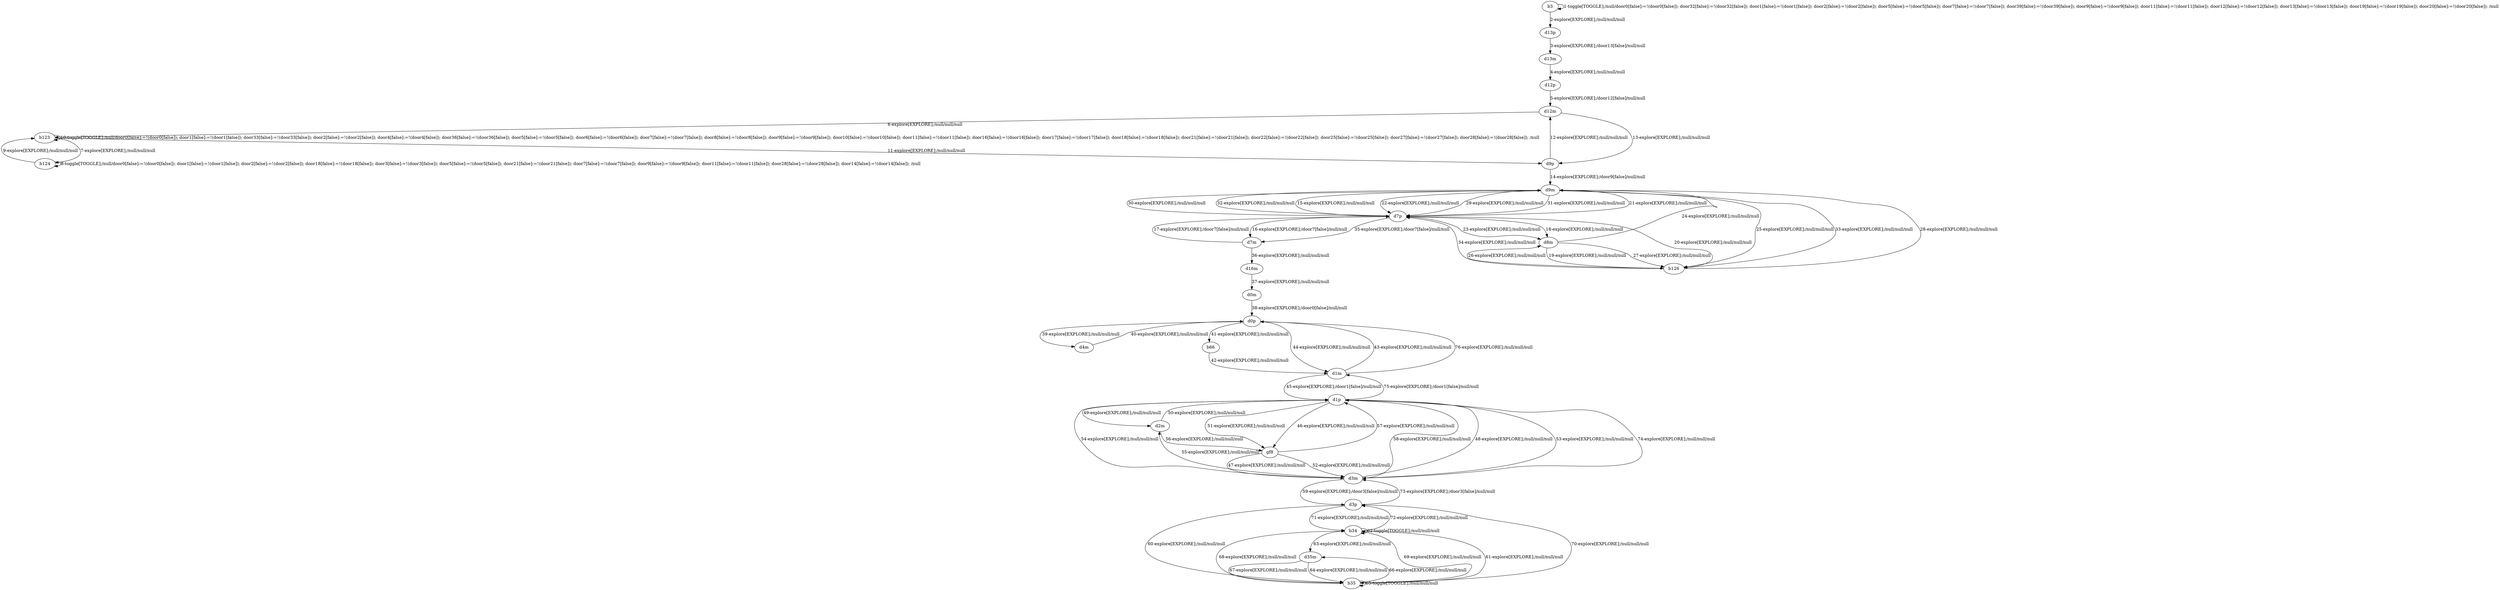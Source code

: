 # Total number of goals covered by this test: 1
# d1p --> d1m

digraph g {
"b3" -> "b3" [label = "1-toggle[TOGGLE];/null/door0[false]:=!(door0[false]); door32[false]:=!(door32[false]); door1[false]:=!(door1[false]); door2[false]:=!(door2[false]); door5[false]:=!(door5[false]); door7[false]:=!(door7[false]); door39[false]:=!(door39[false]); door9[false]:=!(door9[false]); door11[false]:=!(door11[false]); door12[false]:=!(door12[false]); door13[false]:=!(door13[false]); door19[false]:=!(door19[false]); door20[false]:=!(door20[false]); /null"];
"b3" -> "d13p" [label = "2-explore[EXPLORE];/null/null/null"];
"d13p" -> "d13m" [label = "3-explore[EXPLORE];/door13[false]/null/null"];
"d13m" -> "d12p" [label = "4-explore[EXPLORE];/null/null/null"];
"d12p" -> "d12m" [label = "5-explore[EXPLORE];/door12[false]/null/null"];
"d12m" -> "b123" [label = "6-explore[EXPLORE];/null/null/null"];
"b123" -> "b124" [label = "7-explore[EXPLORE];/null/null/null"];
"b124" -> "b124" [label = "8-toggle[TOGGLE];/null/door0[false]:=!(door0[false]); door1[false]:=!(door1[false]); door2[false]:=!(door2[false]); door18[false]:=!(door18[false]); door3[false]:=!(door3[false]); door5[false]:=!(door5[false]); door21[false]:=!(door21[false]); door7[false]:=!(door7[false]); door9[false]:=!(door9[false]); door11[false]:=!(door11[false]); door28[false]:=!(door28[false]); door14[false]:=!(door14[false]); /null"];
"b124" -> "b123" [label = "9-explore[EXPLORE];/null/null/null"];
"b123" -> "b123" [label = "10-toggle[TOGGLE];/null/door0[false]:=!(door0[false]); door1[false]:=!(door1[false]); door33[false]:=!(door33[false]); door2[false]:=!(door2[false]); door4[false]:=!(door4[false]); door36[false]:=!(door36[false]); door5[false]:=!(door5[false]); door6[false]:=!(door6[false]); door7[false]:=!(door7[false]); door8[false]:=!(door8[false]); door9[false]:=!(door9[false]); door10[false]:=!(door10[false]); door11[false]:=!(door11[false]); door16[false]:=!(door16[false]); door17[false]:=!(door17[false]); door18[false]:=!(door18[false]); door21[false]:=!(door21[false]); door22[false]:=!(door22[false]); door25[false]:=!(door25[false]); door27[false]:=!(door27[false]); door28[false]:=!(door28[false]); /null"];
"b123" -> "d9p" [label = "11-explore[EXPLORE];/null/null/null"];
"d9p" -> "d12m" [label = "12-explore[EXPLORE];/null/null/null"];
"d12m" -> "d9p" [label = "13-explore[EXPLORE];/null/null/null"];
"d9p" -> "d9m" [label = "14-explore[EXPLORE];/door9[false]/null/null"];
"d9m" -> "d7p" [label = "15-explore[EXPLORE];/null/null/null"];
"d7p" -> "d7m" [label = "16-explore[EXPLORE];/door7[false]/null/null"];
"d7m" -> "d7p" [label = "17-explore[EXPLORE];/door7[false]/null/null"];
"d7p" -> "d8m" [label = "18-explore[EXPLORE];/null/null/null"];
"d8m" -> "b126" [label = "19-explore[EXPLORE];/null/null/null"];
"b126" -> "d7p" [label = "20-explore[EXPLORE];/null/null/null"];
"d7p" -> "d9m" [label = "21-explore[EXPLORE];/null/null/null"];
"d9m" -> "d7p" [label = "22-explore[EXPLORE];/null/null/null"];
"d7p" -> "d8m" [label = "23-explore[EXPLORE];/null/null/null"];
"d8m" -> "d9m" [label = "24-explore[EXPLORE];/null/null/null"];
"d9m" -> "b126" [label = "25-explore[EXPLORE];/null/null/null"];
"b126" -> "d8m" [label = "26-explore[EXPLORE];/null/null/null"];
"d8m" -> "b126" [label = "27-explore[EXPLORE];/null/null/null"];
"b126" -> "d9m" [label = "28-explore[EXPLORE];/null/null/null"];
"d9m" -> "d7p" [label = "29-explore[EXPLORE];/null/null/null"];
"d7p" -> "d9m" [label = "30-explore[EXPLORE];/null/null/null"];
"d9m" -> "d7p" [label = "31-explore[EXPLORE];/null/null/null"];
"d7p" -> "d9m" [label = "32-explore[EXPLORE];/null/null/null"];
"d9m" -> "b126" [label = "33-explore[EXPLORE];/null/null/null"];
"b126" -> "d7p" [label = "34-explore[EXPLORE];/null/null/null"];
"d7p" -> "d7m" [label = "35-explore[EXPLORE];/door7[false]/null/null"];
"d7m" -> "d16m" [label = "36-explore[EXPLORE];/null/null/null"];
"d16m" -> "d0m" [label = "37-explore[EXPLORE];/null/null/null"];
"d0m" -> "d0p" [label = "38-explore[EXPLORE];/door0[false]/null/null"];
"d0p" -> "d4m" [label = "39-explore[EXPLORE];/null/null/null"];
"d4m" -> "d0p" [label = "40-explore[EXPLORE];/null/null/null"];
"d0p" -> "b66" [label = "41-explore[EXPLORE];/null/null/null"];
"b66" -> "d1m" [label = "42-explore[EXPLORE];/null/null/null"];
"d1m" -> "d0p" [label = "43-explore[EXPLORE];/null/null/null"];
"d0p" -> "d1m" [label = "44-explore[EXPLORE];/null/null/null"];
"d1m" -> "d1p" [label = "45-explore[EXPLORE];/door1[false]/null/null"];
"d1p" -> "gf8" [label = "46-explore[EXPLORE];/null/null/null"];
"gf8" -> "d3m" [label = "47-explore[EXPLORE];/null/null/null"];
"d3m" -> "d1p" [label = "48-explore[EXPLORE];/null/null/null"];
"d1p" -> "d2m" [label = "49-explore[EXPLORE];/null/null/null"];
"d2m" -> "d1p" [label = "50-explore[EXPLORE];/null/null/null"];
"d1p" -> "gf8" [label = "51-explore[EXPLORE];/null/null/null"];
"gf8" -> "d3m" [label = "52-explore[EXPLORE];/null/null/null"];
"d3m" -> "d1p" [label = "53-explore[EXPLORE];/null/null/null"];
"d1p" -> "d3m" [label = "54-explore[EXPLORE];/null/null/null"];
"d3m" -> "d2m" [label = "55-explore[EXPLORE];/null/null/null"];
"d2m" -> "gf8" [label = "56-explore[EXPLORE];/null/null/null"];
"gf8" -> "d1p" [label = "57-explore[EXPLORE];/null/null/null"];
"d1p" -> "d3m" [label = "58-explore[EXPLORE];/null/null/null"];
"d3m" -> "d3p" [label = "59-explore[EXPLORE];/door3[false]/null/null"];
"d3p" -> "b35" [label = "60-explore[EXPLORE];/null/null/null"];
"b35" -> "b34" [label = "61-explore[EXPLORE];/null/null/null"];
"b34" -> "b34" [label = "62-toggle[TOGGLE];/null/null/null"];
"b34" -> "d35m" [label = "63-explore[EXPLORE];/null/null/null"];
"d35m" -> "b35" [label = "64-explore[EXPLORE];/null/null/null"];
"b35" -> "b35" [label = "65-toggle[TOGGLE];/null/null/null"];
"b35" -> "d35m" [label = "66-explore[EXPLORE];/null/null/null"];
"d35m" -> "b35" [label = "67-explore[EXPLORE];/null/null/null"];
"b35" -> "b34" [label = "68-explore[EXPLORE];/null/null/null"];
"b34" -> "b35" [label = "69-explore[EXPLORE];/null/null/null"];
"b35" -> "d3p" [label = "70-explore[EXPLORE];/null/null/null"];
"d3p" -> "b34" [label = "71-explore[EXPLORE];/null/null/null"];
"b34" -> "d3p" [label = "72-explore[EXPLORE];/null/null/null"];
"d3p" -> "d3m" [label = "73-explore[EXPLORE];/door3[false]/null/null"];
"d3m" -> "d1p" [label = "74-explore[EXPLORE];/null/null/null"];
"d1p" -> "d1m" [label = "75-explore[EXPLORE];/door1[false]/null/null"];
"d1m" -> "d0p" [label = "76-explore[EXPLORE];/null/null/null"];
}